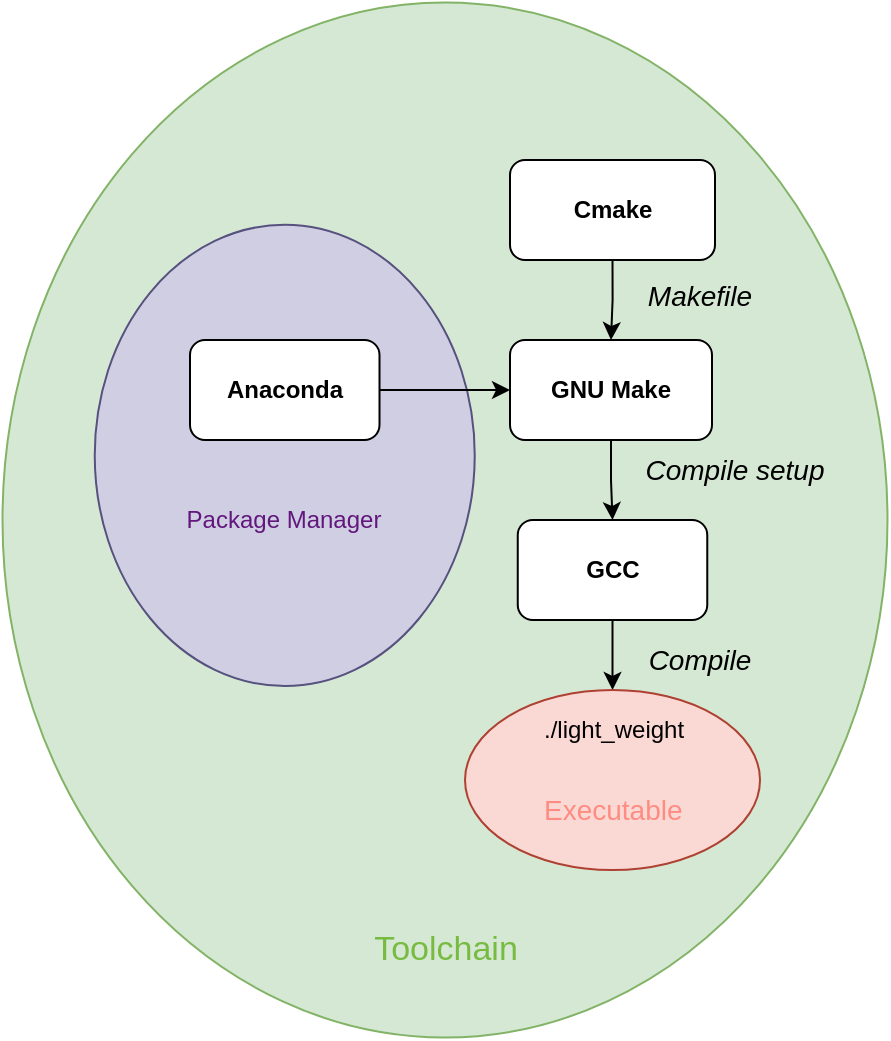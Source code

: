 <mxfile version="20.7.4" type="github"><diagram id="cTGldeqNeF3A95PK3O-C" name="Page-1"><mxGraphModel dx="1194" dy="797" grid="1" gridSize="10" guides="1" tooltips="1" connect="1" arrows="1" fold="1" page="1" pageScale="1" pageWidth="827" pageHeight="1169" math="0" shadow="0"><root><mxCell id="0"/><mxCell id="1" parent="0"/><mxCell id="ZYnMo41hrXBqOUrwqI8F-9" value="" style="ellipse;whiteSpace=wrap;html=1;fillColor=#d5e8d4;rotation=90;strokeColor=#82B366;" vertex="1" parent="1"><mxGeometry x="198.75" y="188.75" width="517.5" height="442.5" as="geometry"/></mxCell><mxCell id="ZYnMo41hrXBqOUrwqI8F-16" style="edgeStyle=orthogonalEdgeStyle;rounded=0;orthogonalLoop=1;jettySize=auto;html=1;exitX=0.5;exitY=1;exitDx=0;exitDy=0;fontSize=17;fontColor=#77bb41;" edge="1" parent="1" source="ZYnMo41hrXBqOUrwqI8F-6" target="ZYnMo41hrXBqOUrwqI8F-7"><mxGeometry relative="1" as="geometry"/></mxCell><mxCell id="ZYnMo41hrXBqOUrwqI8F-6" value="&lt;b&gt;Cmake&lt;/b&gt;" style="rounded=1;whiteSpace=wrap;html=1;" vertex="1" parent="1"><mxGeometry x="490" y="230" width="102.5" height="50" as="geometry"/></mxCell><mxCell id="ZYnMo41hrXBqOUrwqI8F-17" style="edgeStyle=orthogonalEdgeStyle;rounded=0;orthogonalLoop=1;jettySize=auto;html=1;exitX=0.5;exitY=1;exitDx=0;exitDy=0;entryX=0.5;entryY=0;entryDx=0;entryDy=0;fontSize=17;fontColor=#77bb41;" edge="1" parent="1" source="ZYnMo41hrXBqOUrwqI8F-7" target="ZYnMo41hrXBqOUrwqI8F-8"><mxGeometry relative="1" as="geometry"/></mxCell><mxCell id="ZYnMo41hrXBqOUrwqI8F-7" value="&lt;b&gt;GNU Make&lt;/b&gt;" style="rounded=1;whiteSpace=wrap;html=1;" vertex="1" parent="1"><mxGeometry x="490" y="320" width="101" height="50" as="geometry"/></mxCell><mxCell id="ZYnMo41hrXBqOUrwqI8F-23" style="edgeStyle=orthogonalEdgeStyle;rounded=0;orthogonalLoop=1;jettySize=auto;html=1;exitX=0.5;exitY=1;exitDx=0;exitDy=0;entryX=0.5;entryY=0;entryDx=0;entryDy=0;fontSize=14;fontColor=#ff8c82;" edge="1" parent="1" source="ZYnMo41hrXBqOUrwqI8F-8" target="ZYnMo41hrXBqOUrwqI8F-19"><mxGeometry relative="1" as="geometry"/></mxCell><mxCell id="ZYnMo41hrXBqOUrwqI8F-8" value="&lt;b&gt;GCC&lt;/b&gt;" style="rounded=1;whiteSpace=wrap;html=1;" vertex="1" parent="1"><mxGeometry x="493.88" y="410" width="94.75" height="50" as="geometry"/></mxCell><mxCell id="ZYnMo41hrXBqOUrwqI8F-10" value="" style="ellipse;whiteSpace=wrap;html=1;strokeColor=#56517e;fillColor=#d0cee2;rotation=-90;" vertex="1" parent="1"><mxGeometry x="262.04" y="282.7" width="230.66" height="190" as="geometry"/></mxCell><mxCell id="ZYnMo41hrXBqOUrwqI8F-18" style="edgeStyle=orthogonalEdgeStyle;rounded=0;orthogonalLoop=1;jettySize=auto;html=1;exitX=1;exitY=0.5;exitDx=0;exitDy=0;entryX=0;entryY=0.5;entryDx=0;entryDy=0;fontSize=17;fontColor=#77bb41;" edge="1" parent="1" source="ZYnMo41hrXBqOUrwqI8F-12" target="ZYnMo41hrXBqOUrwqI8F-7"><mxGeometry relative="1" as="geometry"/></mxCell><mxCell id="ZYnMo41hrXBqOUrwqI8F-12" value="&lt;b&gt;Anaconda&lt;/b&gt;" style="rounded=1;whiteSpace=wrap;html=1;movable=1;resizable=1;rotatable=1;deletable=1;editable=1;connectable=1;" vertex="1" parent="1"><mxGeometry x="330" y="320" width="94.75" height="50" as="geometry"/></mxCell><mxCell id="ZYnMo41hrXBqOUrwqI8F-14" value="Package Manager" style="text;html=1;strokeColor=#56517E;fillColor=#d0cee2;align=center;verticalAlign=middle;whiteSpace=wrap;rounded=0;fontColor=#61177c;opacity=0;" vertex="1" parent="1"><mxGeometry x="307.37" y="390" width="140" height="40" as="geometry"/></mxCell><mxCell id="ZYnMo41hrXBqOUrwqI8F-15" value="&lt;font color=&quot;#77bb41&quot; style=&quot;font-size: 17px;&quot;&gt;Toolchain&lt;/font&gt;" style="text;html=1;strokeColor=#56517E;fillColor=#d0cee2;align=center;verticalAlign=middle;whiteSpace=wrap;rounded=0;fontColor=#61177c;opacity=0;" vertex="1" parent="1"><mxGeometry x="352.5" y="590" width="210" height="70" as="geometry"/></mxCell><mxCell id="ZYnMo41hrXBqOUrwqI8F-19" value="" style="ellipse;whiteSpace=wrap;html=1;strokeColor=#ae4132;fontSize=17;fillColor=#fad9d5;" vertex="1" parent="1"><mxGeometry x="467.51" y="495" width="147.5" height="90" as="geometry"/></mxCell><mxCell id="ZYnMo41hrXBqOUrwqI8F-5" value="./light_weight" style="text;strokeColor=none;fillColor=none;align=left;verticalAlign=middle;spacingLeft=4;spacingRight=4;overflow=hidden;points=[[0,0.5],[1,0.5]];portConstraint=eastwest;rotatable=0;whiteSpace=wrap;html=1;" vertex="1" parent="1"><mxGeometry x="500.5" y="500" width="80" height="30" as="geometry"/></mxCell><mxCell id="ZYnMo41hrXBqOUrwqI8F-21" value="&lt;font color=&quot;#ff8c82&quot; style=&quot;font-size: 14px;&quot;&gt;Executable&lt;/font&gt;" style="text;strokeColor=none;fillColor=none;align=left;verticalAlign=middle;spacingLeft=4;spacingRight=4;overflow=hidden;points=[[0,0.5],[1,0.5]];portConstraint=eastwest;rotatable=0;whiteSpace=wrap;html=1;" vertex="1" parent="1"><mxGeometry x="500.5" y="540" width="80" height="30" as="geometry"/></mxCell><mxCell id="ZYnMo41hrXBqOUrwqI8F-24" value="Makefile" style="text;html=1;strokeColor=none;fillColor=none;align=center;verticalAlign=middle;whiteSpace=wrap;rounded=0;fontSize=14;fontColor=#000000;fontStyle=2" vertex="1" parent="1"><mxGeometry x="555.01" y="282.7" width="60" height="30" as="geometry"/></mxCell><mxCell id="ZYnMo41hrXBqOUrwqI8F-25" value="Compile" style="text;html=1;strokeColor=none;fillColor=none;align=center;verticalAlign=middle;whiteSpace=wrap;rounded=0;fontSize=14;fontColor=#000000;fontStyle=2" vertex="1" parent="1"><mxGeometry x="555.01" y="465" width="60" height="30" as="geometry"/></mxCell><mxCell id="ZYnMo41hrXBqOUrwqI8F-26" value="Compile setup" style="text;html=1;strokeColor=none;fillColor=none;align=center;verticalAlign=middle;whiteSpace=wrap;rounded=0;fontSize=14;fontColor=#000000;fontStyle=2" vertex="1" parent="1"><mxGeometry x="550" y="370" width="104.99" height="30" as="geometry"/></mxCell></root></mxGraphModel></diagram></mxfile>